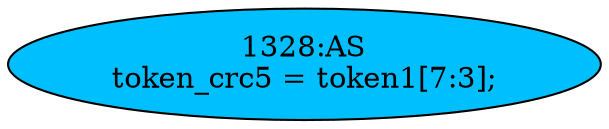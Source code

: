 strict digraph "" {
	node [label="\N"];
	"1328:AS"	 [ast="<pyverilog.vparser.ast.Assign object at 0x7f0647e57890>",
		def_var="['token_crc5']",
		fillcolor=deepskyblue,
		label="1328:AS
token_crc5 = token1[7:3];",
		statements="[]",
		style=filled,
		typ=Assign,
		use_var="['token1']"];
}
